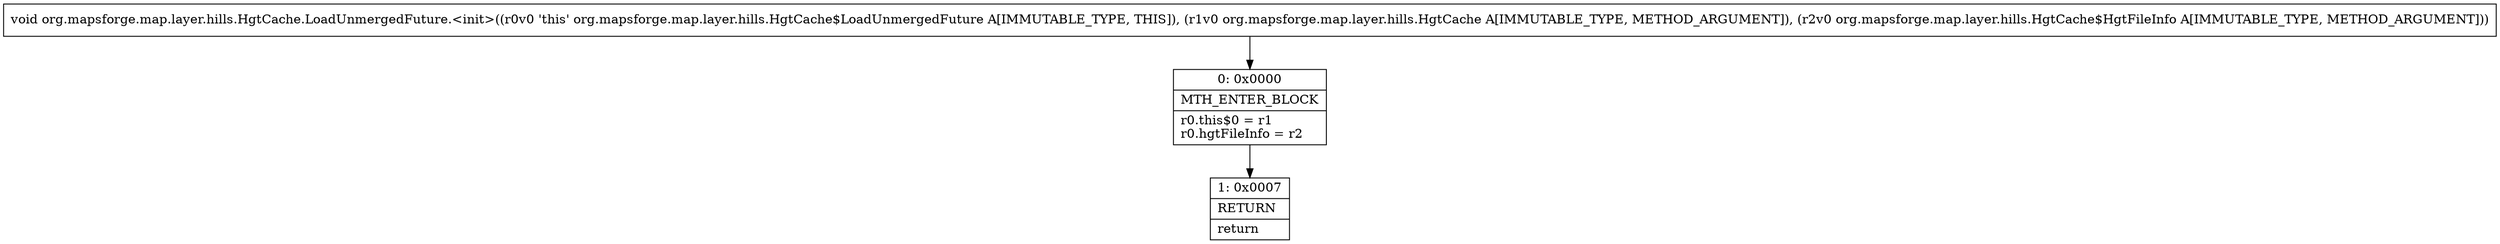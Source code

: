 digraph "CFG fororg.mapsforge.map.layer.hills.HgtCache.LoadUnmergedFuture.\<init\>(Lorg\/mapsforge\/map\/layer\/hills\/HgtCache;Lorg\/mapsforge\/map\/layer\/hills\/HgtCache$HgtFileInfo;)V" {
Node_0 [shape=record,label="{0\:\ 0x0000|MTH_ENTER_BLOCK\l|r0.this$0 = r1\lr0.hgtFileInfo = r2\l}"];
Node_1 [shape=record,label="{1\:\ 0x0007|RETURN\l|return\l}"];
MethodNode[shape=record,label="{void org.mapsforge.map.layer.hills.HgtCache.LoadUnmergedFuture.\<init\>((r0v0 'this' org.mapsforge.map.layer.hills.HgtCache$LoadUnmergedFuture A[IMMUTABLE_TYPE, THIS]), (r1v0 org.mapsforge.map.layer.hills.HgtCache A[IMMUTABLE_TYPE, METHOD_ARGUMENT]), (r2v0 org.mapsforge.map.layer.hills.HgtCache$HgtFileInfo A[IMMUTABLE_TYPE, METHOD_ARGUMENT])) }"];
MethodNode -> Node_0;
Node_0 -> Node_1;
}

